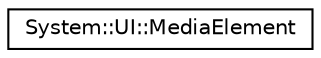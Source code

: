 digraph G
{
  edge [fontname="Helvetica",fontsize="10",labelfontname="Helvetica",labelfontsize="10"];
  node [fontname="Helvetica",fontsize="10",shape=record];
  rankdir="LR";
  Node1 [label="System::UI::MediaElement",height=0.2,width=0.4,color="black", fillcolor="white", style="filled",URL="$class_system_1_1_u_i_1_1_media_element.html"];
}
